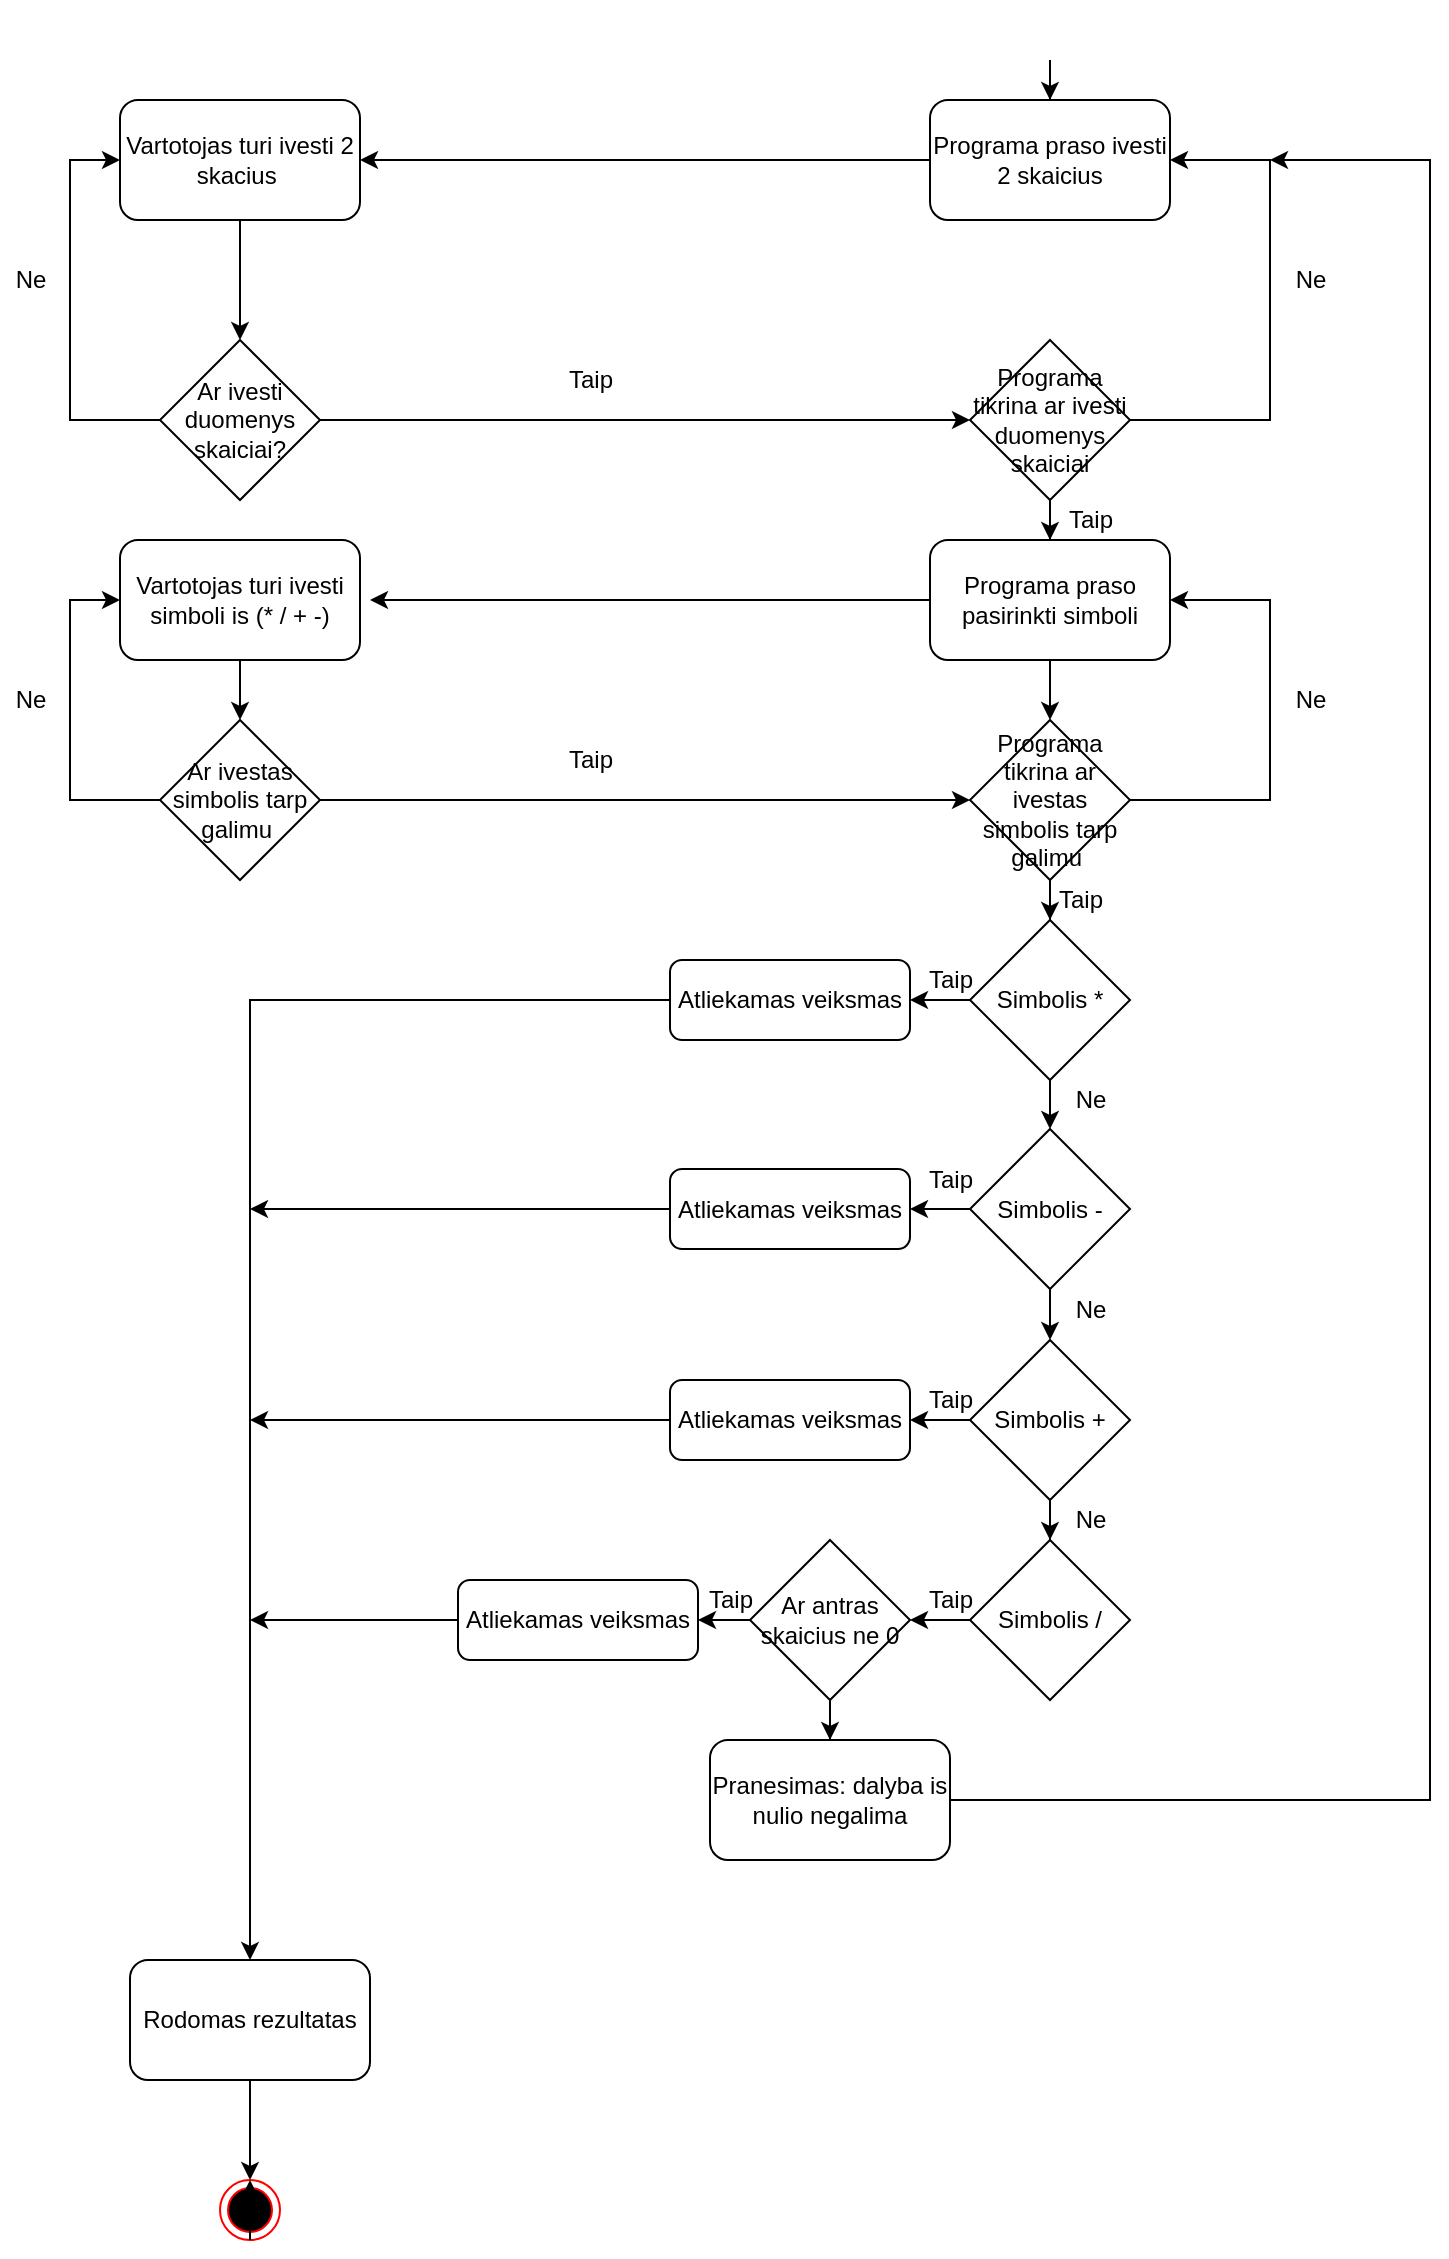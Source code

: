 <mxfile version="13.7.9" type="device"><diagram id="vvxL_fWUbPxM6uNMTa2k" name="Page-1"><mxGraphModel dx="1422" dy="794" grid="1" gridSize="10" guides="1" tooltips="1" connect="1" arrows="1" fold="1" page="1" pageScale="1" pageWidth="827" pageHeight="1169" math="0" shadow="0"><root><mxCell id="0"/><mxCell id="1" parent="0"/><mxCell id="6LOhw4RimwYzJwnBCX_L-37" value="" style="edgeStyle=orthogonalEdgeStyle;rounded=0;orthogonalLoop=1;jettySize=auto;html=1;" edge="1" parent="1" source="6LOhw4RimwYzJwnBCX_L-1" target="6LOhw4RimwYzJwnBCX_L-36"><mxGeometry relative="1" as="geometry"/></mxCell><mxCell id="6LOhw4RimwYzJwnBCX_L-1" value="" style="shape=image;html=1;verticalAlign=top;verticalLabelPosition=bottom;labelBackgroundColor=#ffffff;imageAspect=0;aspect=fixed;image=https://cdn4.iconfinder.com/data/icons/essential-app-2/16/record-round-circle-dot-128.png" vertex="1" parent="1"><mxGeometry x="575" y="20" width="30" height="30" as="geometry"/></mxCell><mxCell id="6LOhw4RimwYzJwnBCX_L-2" style="edgeStyle=orthogonalEdgeStyle;rounded=0;orthogonalLoop=1;jettySize=auto;html=1;exitX=0.5;exitY=1;exitDx=0;exitDy=0;" edge="1" parent="1" source="6LOhw4RimwYzJwnBCX_L-1" target="6LOhw4RimwYzJwnBCX_L-1"><mxGeometry relative="1" as="geometry"/></mxCell><mxCell id="6LOhw4RimwYzJwnBCX_L-6" value="" style="edgeStyle=orthogonalEdgeStyle;rounded=0;orthogonalLoop=1;jettySize=auto;html=1;exitX=0.5;exitY=1;exitDx=0;exitDy=0;exitPerimeter=0;" edge="1" parent="1" source="6LOhw4RimwYzJwnBCX_L-11"><mxGeometry relative="1" as="geometry"><mxPoint x="185" y="175" as="sourcePoint"/><mxPoint x="185" y="190" as="targetPoint"/></mxGeometry></mxCell><mxCell id="6LOhw4RimwYzJwnBCX_L-25" value="" style="edgeStyle=orthogonalEdgeStyle;rounded=0;orthogonalLoop=1;jettySize=auto;html=1;" edge="1" parent="1" source="6LOhw4RimwYzJwnBCX_L-9" target="6LOhw4RimwYzJwnBCX_L-23"><mxGeometry relative="1" as="geometry"/></mxCell><mxCell id="6LOhw4RimwYzJwnBCX_L-9" value="Vartotojas turi ivesti simboli is (* / + -)" style="whiteSpace=wrap;html=1;rounded=1;" vertex="1" parent="1"><mxGeometry x="125" y="290" width="120" height="60" as="geometry"/></mxCell><mxCell id="6LOhw4RimwYzJwnBCX_L-11" value="&lt;span style=&quot;background-color: rgb(255 , 255 , 255)&quot;&gt;Vartotojas turi ivesti 2 skacius&amp;nbsp;&lt;/span&gt;" style="rounded=1;whiteSpace=wrap;html=1;" vertex="1" parent="1"><mxGeometry x="125" y="70" width="120" height="60" as="geometry"/></mxCell><mxCell id="6LOhw4RimwYzJwnBCX_L-42" style="edgeStyle=orthogonalEdgeStyle;rounded=0;orthogonalLoop=1;jettySize=auto;html=1;entryX=0;entryY=0.5;entryDx=0;entryDy=0;" edge="1" parent="1" source="6LOhw4RimwYzJwnBCX_L-15" target="6LOhw4RimwYzJwnBCX_L-41"><mxGeometry relative="1" as="geometry"/></mxCell><mxCell id="6LOhw4RimwYzJwnBCX_L-54" style="edgeStyle=orthogonalEdgeStyle;rounded=0;orthogonalLoop=1;jettySize=auto;html=1;entryX=0;entryY=0.5;entryDx=0;entryDy=0;" edge="1" parent="1" source="6LOhw4RimwYzJwnBCX_L-15" target="6LOhw4RimwYzJwnBCX_L-11"><mxGeometry relative="1" as="geometry"><mxPoint x="50" y="100" as="targetPoint"/><Array as="points"><mxPoint x="100" y="230"/><mxPoint x="100" y="100"/></Array></mxGeometry></mxCell><mxCell id="6LOhw4RimwYzJwnBCX_L-15" value="&lt;span&gt;Ar ivesti duomenys skaiciai?&lt;/span&gt;" style="rhombus;whiteSpace=wrap;html=1;" vertex="1" parent="1"><mxGeometry x="145" y="190" width="80" height="80" as="geometry"/></mxCell><mxCell id="6LOhw4RimwYzJwnBCX_L-51" style="edgeStyle=orthogonalEdgeStyle;rounded=0;orthogonalLoop=1;jettySize=auto;html=1;entryX=0;entryY=0.5;entryDx=0;entryDy=0;" edge="1" parent="1" source="6LOhw4RimwYzJwnBCX_L-23" target="6LOhw4RimwYzJwnBCX_L-49"><mxGeometry relative="1" as="geometry"/></mxCell><mxCell id="6LOhw4RimwYzJwnBCX_L-58" style="edgeStyle=orthogonalEdgeStyle;rounded=0;orthogonalLoop=1;jettySize=auto;html=1;entryX=0;entryY=0.5;entryDx=0;entryDy=0;" edge="1" parent="1" source="6LOhw4RimwYzJwnBCX_L-23" target="6LOhw4RimwYzJwnBCX_L-9"><mxGeometry relative="1" as="geometry"><mxPoint x="100" y="320" as="targetPoint"/><Array as="points"><mxPoint x="100" y="420"/><mxPoint x="100" y="320"/></Array></mxGeometry></mxCell><mxCell id="6LOhw4RimwYzJwnBCX_L-23" value="Ar ivestas simbolis tarp galimu&amp;nbsp;" style="rhombus;whiteSpace=wrap;html=1;" vertex="1" parent="1"><mxGeometry x="145" y="380" width="80" height="80" as="geometry"/></mxCell><mxCell id="6LOhw4RimwYzJwnBCX_L-40" style="edgeStyle=orthogonalEdgeStyle;rounded=0;orthogonalLoop=1;jettySize=auto;html=1;entryX=1;entryY=0.5;entryDx=0;entryDy=0;" edge="1" parent="1" source="6LOhw4RimwYzJwnBCX_L-36" target="6LOhw4RimwYzJwnBCX_L-11"><mxGeometry relative="1" as="geometry"/></mxCell><mxCell id="6LOhw4RimwYzJwnBCX_L-36" value="Programa praso ivesti 2 skaicius" style="rounded=1;whiteSpace=wrap;html=1;" vertex="1" parent="1"><mxGeometry x="530" y="70" width="120" height="60" as="geometry"/></mxCell><mxCell id="6LOhw4RimwYzJwnBCX_L-44" style="edgeStyle=orthogonalEdgeStyle;rounded=0;orthogonalLoop=1;jettySize=auto;html=1;entryX=1;entryY=0.5;entryDx=0;entryDy=0;" edge="1" parent="1" source="6LOhw4RimwYzJwnBCX_L-41" target="6LOhw4RimwYzJwnBCX_L-36"><mxGeometry relative="1" as="geometry"><mxPoint x="690" y="100" as="targetPoint"/><Array as="points"><mxPoint x="700" y="230"/><mxPoint x="700" y="100"/></Array></mxGeometry></mxCell><mxCell id="6LOhw4RimwYzJwnBCX_L-47" value="" style="edgeStyle=orthogonalEdgeStyle;rounded=0;orthogonalLoop=1;jettySize=auto;html=1;" edge="1" parent="1" source="6LOhw4RimwYzJwnBCX_L-41" target="6LOhw4RimwYzJwnBCX_L-46"><mxGeometry relative="1" as="geometry"/></mxCell><mxCell id="6LOhw4RimwYzJwnBCX_L-41" value="&lt;span&gt;Programa tikrina ar ivesti duomenys skaiciai&lt;/span&gt;" style="rhombus;whiteSpace=wrap;html=1;" vertex="1" parent="1"><mxGeometry x="550" y="190" width="80" height="80" as="geometry"/></mxCell><mxCell id="6LOhw4RimwYzJwnBCX_L-43" value="Taip" style="text;html=1;align=center;verticalAlign=middle;resizable=0;points=[];autosize=1;" vertex="1" parent="1"><mxGeometry x="340" y="200" width="40" height="20" as="geometry"/></mxCell><mxCell id="6LOhw4RimwYzJwnBCX_L-45" value="Ne" style="text;html=1;align=center;verticalAlign=middle;resizable=0;points=[];autosize=1;" vertex="1" parent="1"><mxGeometry x="705" y="150" width="30" height="20" as="geometry"/></mxCell><mxCell id="6LOhw4RimwYzJwnBCX_L-48" style="edgeStyle=orthogonalEdgeStyle;rounded=0;orthogonalLoop=1;jettySize=auto;html=1;" edge="1" parent="1" source="6LOhw4RimwYzJwnBCX_L-46"><mxGeometry relative="1" as="geometry"><mxPoint x="250" y="320" as="targetPoint"/></mxGeometry></mxCell><mxCell id="6LOhw4RimwYzJwnBCX_L-50" value="" style="edgeStyle=orthogonalEdgeStyle;rounded=0;orthogonalLoop=1;jettySize=auto;html=1;" edge="1" parent="1" source="6LOhw4RimwYzJwnBCX_L-46" target="6LOhw4RimwYzJwnBCX_L-49"><mxGeometry relative="1" as="geometry"/></mxCell><mxCell id="6LOhw4RimwYzJwnBCX_L-46" value="Programa praso pasirinkti simboli" style="rounded=1;whiteSpace=wrap;html=1;" vertex="1" parent="1"><mxGeometry x="530" y="290" width="120" height="60" as="geometry"/></mxCell><mxCell id="6LOhw4RimwYzJwnBCX_L-56" style="edgeStyle=orthogonalEdgeStyle;rounded=0;orthogonalLoop=1;jettySize=auto;html=1;entryX=1;entryY=0.5;entryDx=0;entryDy=0;" edge="1" parent="1" source="6LOhw4RimwYzJwnBCX_L-49" target="6LOhw4RimwYzJwnBCX_L-46"><mxGeometry relative="1" as="geometry"><mxPoint x="700" y="320" as="targetPoint"/><Array as="points"><mxPoint x="700" y="420"/><mxPoint x="700" y="320"/></Array></mxGeometry></mxCell><mxCell id="6LOhw4RimwYzJwnBCX_L-64" value="" style="edgeStyle=orthogonalEdgeStyle;rounded=0;orthogonalLoop=1;jettySize=auto;html=1;" edge="1" parent="1" source="6LOhw4RimwYzJwnBCX_L-49" target="6LOhw4RimwYzJwnBCX_L-60"><mxGeometry relative="1" as="geometry"/></mxCell><mxCell id="6LOhw4RimwYzJwnBCX_L-49" value="Programa tikrina ar ivestas simbolis tarp galimu&amp;nbsp;" style="rhombus;whiteSpace=wrap;html=1;" vertex="1" parent="1"><mxGeometry x="550" y="380" width="80" height="80" as="geometry"/></mxCell><mxCell id="6LOhw4RimwYzJwnBCX_L-52" value="Taip" style="text;html=1;align=center;verticalAlign=middle;resizable=0;points=[];autosize=1;" vertex="1" parent="1"><mxGeometry x="340" y="390" width="40" height="20" as="geometry"/></mxCell><mxCell id="6LOhw4RimwYzJwnBCX_L-55" value="Ne" style="text;html=1;align=center;verticalAlign=middle;resizable=0;points=[];autosize=1;" vertex="1" parent="1"><mxGeometry x="65" y="150" width="30" height="20" as="geometry"/></mxCell><mxCell id="6LOhw4RimwYzJwnBCX_L-57" value="Ne" style="text;html=1;align=center;verticalAlign=middle;resizable=0;points=[];autosize=1;" vertex="1" parent="1"><mxGeometry x="705" y="360" width="30" height="20" as="geometry"/></mxCell><mxCell id="6LOhw4RimwYzJwnBCX_L-59" value="Ne" style="text;html=1;align=center;verticalAlign=middle;resizable=0;points=[];autosize=1;" vertex="1" parent="1"><mxGeometry x="65" y="360" width="30" height="20" as="geometry"/></mxCell><mxCell id="6LOhw4RimwYzJwnBCX_L-65" value="" style="edgeStyle=orthogonalEdgeStyle;rounded=0;orthogonalLoop=1;jettySize=auto;html=1;" edge="1" parent="1" source="6LOhw4RimwYzJwnBCX_L-60" target="6LOhw4RimwYzJwnBCX_L-61"><mxGeometry relative="1" as="geometry"/></mxCell><mxCell id="6LOhw4RimwYzJwnBCX_L-77" value="" style="edgeStyle=orthogonalEdgeStyle;rounded=0;orthogonalLoop=1;jettySize=auto;html=1;" edge="1" parent="1" source="6LOhw4RimwYzJwnBCX_L-60" target="6LOhw4RimwYzJwnBCX_L-71"><mxGeometry relative="1" as="geometry"/></mxCell><mxCell id="6LOhw4RimwYzJwnBCX_L-60" value="Simbolis *" style="rhombus;whiteSpace=wrap;html=1;" vertex="1" parent="1"><mxGeometry x="550" y="480" width="80" height="80" as="geometry"/></mxCell><mxCell id="6LOhw4RimwYzJwnBCX_L-66" value="" style="edgeStyle=orthogonalEdgeStyle;rounded=0;orthogonalLoop=1;jettySize=auto;html=1;" edge="1" parent="1" source="6LOhw4RimwYzJwnBCX_L-61" target="6LOhw4RimwYzJwnBCX_L-62"><mxGeometry relative="1" as="geometry"/></mxCell><mxCell id="6LOhw4RimwYzJwnBCX_L-78" value="" style="edgeStyle=orthogonalEdgeStyle;rounded=0;orthogonalLoop=1;jettySize=auto;html=1;" edge="1" parent="1" source="6LOhw4RimwYzJwnBCX_L-61" target="6LOhw4RimwYzJwnBCX_L-72"><mxGeometry relative="1" as="geometry"/></mxCell><mxCell id="6LOhw4RimwYzJwnBCX_L-61" value="Simbolis -" style="rhombus;whiteSpace=wrap;html=1;" vertex="1" parent="1"><mxGeometry x="550" y="584.5" width="80" height="80" as="geometry"/></mxCell><mxCell id="6LOhw4RimwYzJwnBCX_L-67" value="" style="edgeStyle=orthogonalEdgeStyle;rounded=0;orthogonalLoop=1;jettySize=auto;html=1;" edge="1" parent="1" source="6LOhw4RimwYzJwnBCX_L-62" target="6LOhw4RimwYzJwnBCX_L-63"><mxGeometry relative="1" as="geometry"/></mxCell><mxCell id="6LOhw4RimwYzJwnBCX_L-79" value="" style="edgeStyle=orthogonalEdgeStyle;rounded=0;orthogonalLoop=1;jettySize=auto;html=1;" edge="1" parent="1" source="6LOhw4RimwYzJwnBCX_L-62" target="6LOhw4RimwYzJwnBCX_L-73"><mxGeometry relative="1" as="geometry"/></mxCell><mxCell id="6LOhw4RimwYzJwnBCX_L-62" value="Simbolis +" style="rhombus;whiteSpace=wrap;html=1;" vertex="1" parent="1"><mxGeometry x="550" y="690" width="80" height="80" as="geometry"/></mxCell><mxCell id="6LOhw4RimwYzJwnBCX_L-80" value="" style="edgeStyle=orthogonalEdgeStyle;rounded=0;orthogonalLoop=1;jettySize=auto;html=1;" edge="1" parent="1" source="6LOhw4RimwYzJwnBCX_L-63" target="6LOhw4RimwYzJwnBCX_L-75"><mxGeometry relative="1" as="geometry"/></mxCell><mxCell id="6LOhw4RimwYzJwnBCX_L-63" value="Simbolis /" style="rhombus;whiteSpace=wrap;html=1;" vertex="1" parent="1"><mxGeometry x="550" y="790" width="80" height="80" as="geometry"/></mxCell><mxCell id="6LOhw4RimwYzJwnBCX_L-68" value="Ne" style="text;html=1;align=center;verticalAlign=middle;resizable=0;points=[];autosize=1;" vertex="1" parent="1"><mxGeometry x="595" y="560" width="30" height="20" as="geometry"/></mxCell><mxCell id="6LOhw4RimwYzJwnBCX_L-69" value="Ne" style="text;html=1;align=center;verticalAlign=middle;resizable=0;points=[];autosize=1;" vertex="1" parent="1"><mxGeometry x="595" y="664.5" width="30" height="20" as="geometry"/></mxCell><mxCell id="6LOhw4RimwYzJwnBCX_L-70" value="Ne" style="text;html=1;align=center;verticalAlign=middle;resizable=0;points=[];autosize=1;" vertex="1" parent="1"><mxGeometry x="595" y="770" width="30" height="20" as="geometry"/></mxCell><mxCell id="6LOhw4RimwYzJwnBCX_L-90" style="edgeStyle=orthogonalEdgeStyle;rounded=0;orthogonalLoop=1;jettySize=auto;html=1;entryX=0.5;entryY=0;entryDx=0;entryDy=0;" edge="1" parent="1" source="6LOhw4RimwYzJwnBCX_L-71" target="6LOhw4RimwYzJwnBCX_L-89"><mxGeometry relative="1" as="geometry"><mxPoint x="190" y="520" as="targetPoint"/><Array as="points"><mxPoint x="190" y="520"/></Array></mxGeometry></mxCell><mxCell id="6LOhw4RimwYzJwnBCX_L-71" value="Atliekamas veiksmas" style="rounded=1;whiteSpace=wrap;html=1;" vertex="1" parent="1"><mxGeometry x="400" y="500" width="120" height="40" as="geometry"/></mxCell><mxCell id="6LOhw4RimwYzJwnBCX_L-93" style="edgeStyle=orthogonalEdgeStyle;rounded=0;orthogonalLoop=1;jettySize=auto;html=1;" edge="1" parent="1" source="6LOhw4RimwYzJwnBCX_L-72"><mxGeometry relative="1" as="geometry"><mxPoint x="190" y="624.5" as="targetPoint"/></mxGeometry></mxCell><mxCell id="6LOhw4RimwYzJwnBCX_L-72" value="Atliekamas veiksmas" style="rounded=1;whiteSpace=wrap;html=1;" vertex="1" parent="1"><mxGeometry x="400" y="604.5" width="120" height="40" as="geometry"/></mxCell><mxCell id="6LOhw4RimwYzJwnBCX_L-92" style="edgeStyle=orthogonalEdgeStyle;rounded=0;orthogonalLoop=1;jettySize=auto;html=1;" edge="1" parent="1" source="6LOhw4RimwYzJwnBCX_L-73"><mxGeometry relative="1" as="geometry"><mxPoint x="190" y="730" as="targetPoint"/></mxGeometry></mxCell><mxCell id="6LOhw4RimwYzJwnBCX_L-73" value="Atliekamas veiksmas" style="rounded=1;whiteSpace=wrap;html=1;" vertex="1" parent="1"><mxGeometry x="400" y="710" width="120" height="40" as="geometry"/></mxCell><mxCell id="6LOhw4RimwYzJwnBCX_L-81" value="" style="edgeStyle=orthogonalEdgeStyle;rounded=0;orthogonalLoop=1;jettySize=auto;html=1;" edge="1" parent="1" source="6LOhw4RimwYzJwnBCX_L-75" target="6LOhw4RimwYzJwnBCX_L-76"><mxGeometry relative="1" as="geometry"/></mxCell><mxCell id="6LOhw4RimwYzJwnBCX_L-87" value="" style="edgeStyle=orthogonalEdgeStyle;rounded=0;orthogonalLoop=1;jettySize=auto;html=1;" edge="1" parent="1" source="6LOhw4RimwYzJwnBCX_L-75" target="6LOhw4RimwYzJwnBCX_L-86"><mxGeometry relative="1" as="geometry"/></mxCell><mxCell id="6LOhw4RimwYzJwnBCX_L-75" value="Ar antras skaicius ne 0" style="rhombus;whiteSpace=wrap;html=1;" vertex="1" parent="1"><mxGeometry x="440" y="790" width="80" height="80" as="geometry"/></mxCell><mxCell id="6LOhw4RimwYzJwnBCX_L-91" style="edgeStyle=orthogonalEdgeStyle;rounded=0;orthogonalLoop=1;jettySize=auto;html=1;" edge="1" parent="1" source="6LOhw4RimwYzJwnBCX_L-76"><mxGeometry relative="1" as="geometry"><mxPoint x="190" y="830" as="targetPoint"/></mxGeometry></mxCell><mxCell id="6LOhw4RimwYzJwnBCX_L-76" value="Atliekamas veiksmas" style="rounded=1;whiteSpace=wrap;html=1;" vertex="1" parent="1"><mxGeometry x="294" y="810" width="120" height="40" as="geometry"/></mxCell><mxCell id="6LOhw4RimwYzJwnBCX_L-82" value="Taip" style="text;html=1;align=center;verticalAlign=middle;resizable=0;points=[];autosize=1;" vertex="1" parent="1"><mxGeometry x="520" y="500" width="40" height="20" as="geometry"/></mxCell><mxCell id="6LOhw4RimwYzJwnBCX_L-83" value="Taip" style="text;html=1;align=center;verticalAlign=middle;resizable=0;points=[];autosize=1;" vertex="1" parent="1"><mxGeometry x="520" y="600" width="40" height="20" as="geometry"/></mxCell><mxCell id="6LOhw4RimwYzJwnBCX_L-84" value="Taip" style="text;html=1;align=center;verticalAlign=middle;resizable=0;points=[];autosize=1;" vertex="1" parent="1"><mxGeometry x="520" y="710" width="40" height="20" as="geometry"/></mxCell><mxCell id="6LOhw4RimwYzJwnBCX_L-85" value="Taip" style="text;html=1;align=center;verticalAlign=middle;resizable=0;points=[];autosize=1;" vertex="1" parent="1"><mxGeometry x="410" y="810" width="40" height="20" as="geometry"/></mxCell><mxCell id="6LOhw4RimwYzJwnBCX_L-102" style="edgeStyle=orthogonalEdgeStyle;rounded=0;orthogonalLoop=1;jettySize=auto;html=1;" edge="1" parent="1" source="6LOhw4RimwYzJwnBCX_L-86"><mxGeometry relative="1" as="geometry"><mxPoint x="700" y="100" as="targetPoint"/><Array as="points"><mxPoint x="780" y="920"/><mxPoint x="780" y="100"/></Array></mxGeometry></mxCell><mxCell id="6LOhw4RimwYzJwnBCX_L-86" value="Pranesimas: dalyba is nulio negalima" style="rounded=1;whiteSpace=wrap;html=1;" vertex="1" parent="1"><mxGeometry x="420" y="890" width="120" height="60" as="geometry"/></mxCell><mxCell id="6LOhw4RimwYzJwnBCX_L-88" value="Taip" style="text;html=1;align=center;verticalAlign=middle;resizable=0;points=[];autosize=1;" vertex="1" parent="1"><mxGeometry x="520" y="810" width="40" height="20" as="geometry"/></mxCell><mxCell id="6LOhw4RimwYzJwnBCX_L-95" value="" style="edgeStyle=orthogonalEdgeStyle;rounded=0;orthogonalLoop=1;jettySize=auto;html=1;" edge="1" parent="1" source="6LOhw4RimwYzJwnBCX_L-89" target="6LOhw4RimwYzJwnBCX_L-94"><mxGeometry relative="1" as="geometry"/></mxCell><mxCell id="6LOhw4RimwYzJwnBCX_L-89" value="Rodomas rezultatas" style="rounded=1;whiteSpace=wrap;html=1;" vertex="1" parent="1"><mxGeometry x="130" y="1000" width="120" height="60" as="geometry"/></mxCell><mxCell id="6LOhw4RimwYzJwnBCX_L-94" value="" style="ellipse;html=1;shape=endState;fillColor=#000000;strokeColor=#ff0000;" vertex="1" parent="1"><mxGeometry x="175" y="1110" width="30" height="30" as="geometry"/></mxCell><mxCell id="6LOhw4RimwYzJwnBCX_L-96" style="edgeStyle=orthogonalEdgeStyle;rounded=0;orthogonalLoop=1;jettySize=auto;html=1;exitX=0.5;exitY=1;exitDx=0;exitDy=0;entryX=0.5;entryY=0;entryDx=0;entryDy=0;" edge="1" parent="1" source="6LOhw4RimwYzJwnBCX_L-94" target="6LOhw4RimwYzJwnBCX_L-94"><mxGeometry relative="1" as="geometry"/></mxCell><mxCell id="6LOhw4RimwYzJwnBCX_L-97" value="Taip" style="text;html=1;align=center;verticalAlign=middle;resizable=0;points=[];autosize=1;" vertex="1" parent="1"><mxGeometry x="590" y="270" width="40" height="20" as="geometry"/></mxCell><mxCell id="6LOhw4RimwYzJwnBCX_L-98" value="Taip" style="text;html=1;align=center;verticalAlign=middle;resizable=0;points=[];autosize=1;" vertex="1" parent="1"><mxGeometry x="585" y="460" width="40" height="20" as="geometry"/></mxCell></root></mxGraphModel></diagram></mxfile>